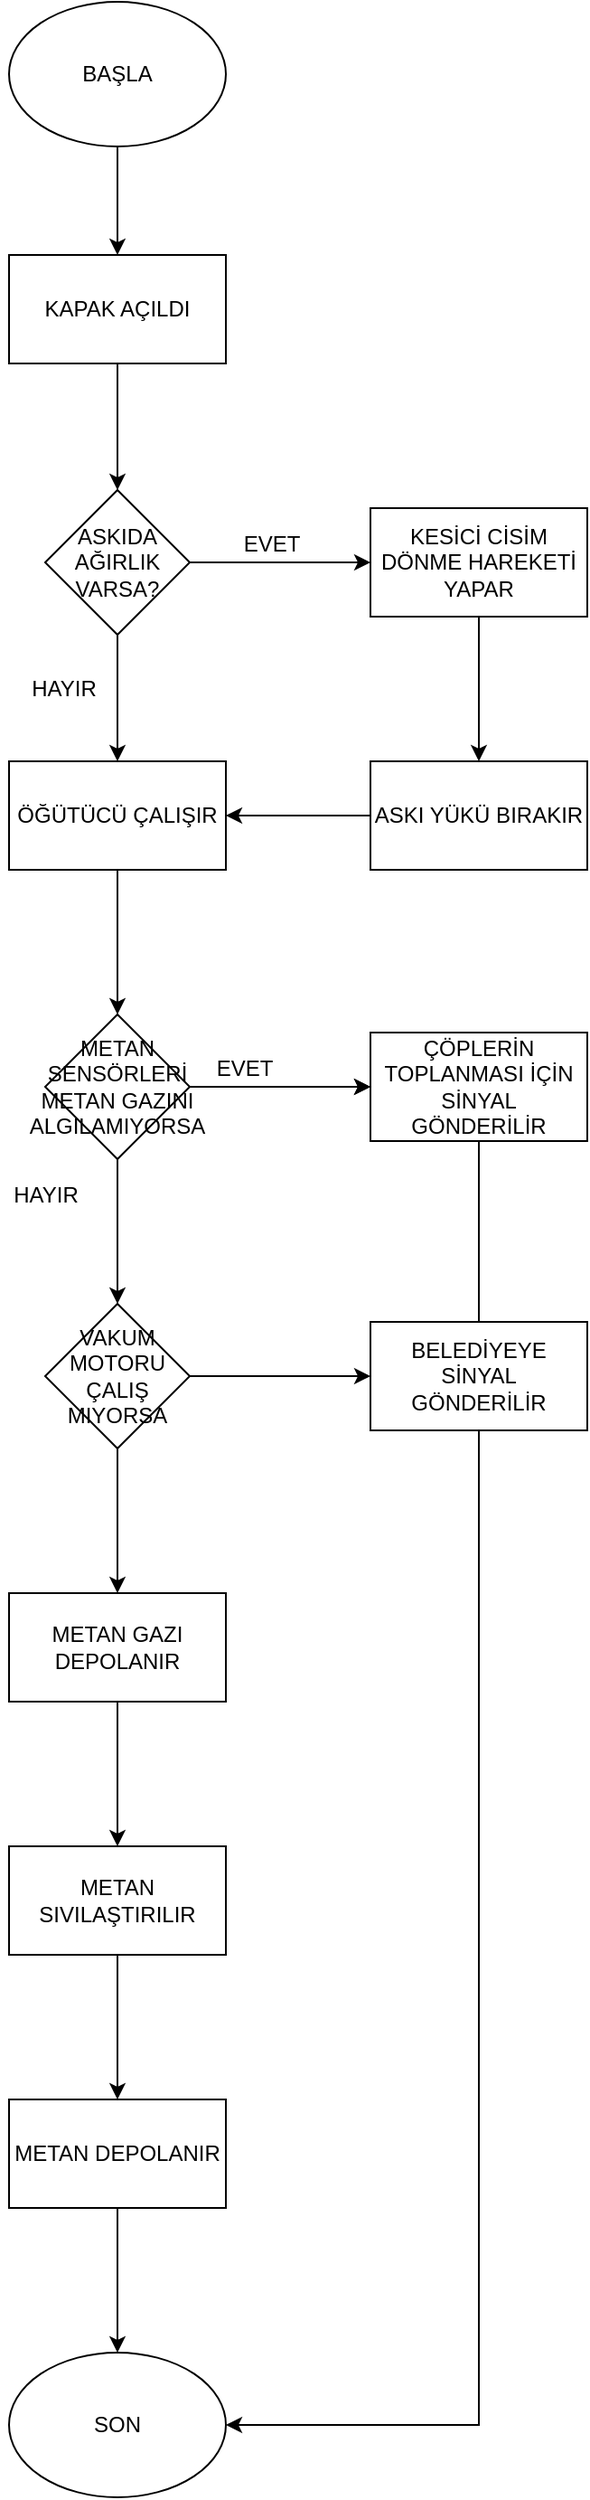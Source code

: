 <mxfile version="18.0.1" type="github">
  <diagram id="WAd6fbyraIBxRGWLp2v_" name="Page-1">
    <mxGraphModel dx="1085" dy="603" grid="1" gridSize="10" guides="1" tooltips="1" connect="1" arrows="1" fold="1" page="1" pageScale="1" pageWidth="827" pageHeight="1169" math="0" shadow="0">
      <root>
        <mxCell id="0" />
        <mxCell id="1" parent="0" />
        <mxCell id="XMs5omwy2i8FgqJ19u3q-4" value="" style="edgeStyle=orthogonalEdgeStyle;rounded=0;orthogonalLoop=1;jettySize=auto;html=1;" edge="1" parent="1" source="XMs5omwy2i8FgqJ19u3q-2" target="XMs5omwy2i8FgqJ19u3q-5">
          <mxGeometry relative="1" as="geometry">
            <mxPoint x="380" y="120" as="targetPoint" />
            <Array as="points" />
          </mxGeometry>
        </mxCell>
        <mxCell id="XMs5omwy2i8FgqJ19u3q-2" value="BAŞLA" style="ellipse;whiteSpace=wrap;html=1;" vertex="1" parent="1">
          <mxGeometry x="320" width="120" height="80" as="geometry" />
        </mxCell>
        <mxCell id="XMs5omwy2i8FgqJ19u3q-7" value="" style="edgeStyle=orthogonalEdgeStyle;rounded=0;orthogonalLoop=1;jettySize=auto;html=1;" edge="1" parent="1" source="XMs5omwy2i8FgqJ19u3q-5" target="XMs5omwy2i8FgqJ19u3q-6">
          <mxGeometry relative="1" as="geometry" />
        </mxCell>
        <mxCell id="XMs5omwy2i8FgqJ19u3q-5" value="KAPAK AÇILDI" style="rounded=0;whiteSpace=wrap;html=1;" vertex="1" parent="1">
          <mxGeometry x="320" y="140" width="120" height="60" as="geometry" />
        </mxCell>
        <mxCell id="XMs5omwy2i8FgqJ19u3q-9" value="" style="edgeStyle=orthogonalEdgeStyle;rounded=0;orthogonalLoop=1;jettySize=auto;html=1;" edge="1" parent="1" source="XMs5omwy2i8FgqJ19u3q-6" target="XMs5omwy2i8FgqJ19u3q-8">
          <mxGeometry relative="1" as="geometry" />
        </mxCell>
        <mxCell id="XMs5omwy2i8FgqJ19u3q-14" value="" style="edgeStyle=orthogonalEdgeStyle;rounded=0;orthogonalLoop=1;jettySize=auto;html=1;" edge="1" parent="1" source="XMs5omwy2i8FgqJ19u3q-6" target="XMs5omwy2i8FgqJ19u3q-13">
          <mxGeometry relative="1" as="geometry" />
        </mxCell>
        <mxCell id="XMs5omwy2i8FgqJ19u3q-6" value="ASKIDA AĞIRLIK VARSA?" style="rhombus;whiteSpace=wrap;html=1;" vertex="1" parent="1">
          <mxGeometry x="340" y="270" width="80" height="80" as="geometry" />
        </mxCell>
        <mxCell id="XMs5omwy2i8FgqJ19u3q-12" value="" style="edgeStyle=orthogonalEdgeStyle;rounded=0;orthogonalLoop=1;jettySize=auto;html=1;" edge="1" parent="1" source="XMs5omwy2i8FgqJ19u3q-8" target="XMs5omwy2i8FgqJ19u3q-11">
          <mxGeometry relative="1" as="geometry" />
        </mxCell>
        <mxCell id="XMs5omwy2i8FgqJ19u3q-8" value="&lt;span style=&quot;&quot;&gt;KESİCİ CİSİM DÖNME HAREKETİ YAPAR&lt;/span&gt;" style="whiteSpace=wrap;html=1;" vertex="1" parent="1">
          <mxGeometry x="520" y="280" width="120" height="60" as="geometry" />
        </mxCell>
        <mxCell id="XMs5omwy2i8FgqJ19u3q-10" value="EVET" style="text;html=1;align=center;verticalAlign=middle;resizable=0;points=[];autosize=1;strokeColor=none;fillColor=none;" vertex="1" parent="1">
          <mxGeometry x="440" y="290" width="50" height="20" as="geometry" />
        </mxCell>
        <mxCell id="XMs5omwy2i8FgqJ19u3q-16" value="" style="edgeStyle=orthogonalEdgeStyle;rounded=0;orthogonalLoop=1;jettySize=auto;html=1;" edge="1" parent="1" source="XMs5omwy2i8FgqJ19u3q-11" target="XMs5omwy2i8FgqJ19u3q-13">
          <mxGeometry relative="1" as="geometry" />
        </mxCell>
        <mxCell id="XMs5omwy2i8FgqJ19u3q-11" value="ASKI YÜKÜ BIRAKIR" style="whiteSpace=wrap;html=1;" vertex="1" parent="1">
          <mxGeometry x="520" y="420" width="120" height="60" as="geometry" />
        </mxCell>
        <mxCell id="XMs5omwy2i8FgqJ19u3q-20" value="" style="edgeStyle=orthogonalEdgeStyle;rounded=0;orthogonalLoop=1;jettySize=auto;html=1;" edge="1" parent="1" source="XMs5omwy2i8FgqJ19u3q-13">
          <mxGeometry relative="1" as="geometry">
            <mxPoint x="380" y="560" as="targetPoint" />
          </mxGeometry>
        </mxCell>
        <mxCell id="XMs5omwy2i8FgqJ19u3q-13" value="ÖĞÜTÜCÜ ÇALIŞIR" style="whiteSpace=wrap;html=1;" vertex="1" parent="1">
          <mxGeometry x="320" y="420" width="120" height="60" as="geometry" />
        </mxCell>
        <mxCell id="XMs5omwy2i8FgqJ19u3q-18" value="HAYIR" style="text;html=1;align=center;verticalAlign=middle;resizable=0;points=[];autosize=1;strokeColor=none;fillColor=none;" vertex="1" parent="1">
          <mxGeometry x="325" y="370" width="50" height="20" as="geometry" />
        </mxCell>
        <mxCell id="XMs5omwy2i8FgqJ19u3q-53" value="" style="edgeStyle=orthogonalEdgeStyle;rounded=0;orthogonalLoop=1;jettySize=auto;html=1;" edge="1" parent="1" source="XMs5omwy2i8FgqJ19u3q-23" target="XMs5omwy2i8FgqJ19u3q-38">
          <mxGeometry relative="1" as="geometry" />
        </mxCell>
        <mxCell id="XMs5omwy2i8FgqJ19u3q-23" value="METAN SIVILAŞTIRILIR" style="rounded=0;whiteSpace=wrap;html=1;" vertex="1" parent="1">
          <mxGeometry x="320" y="1020" width="120" height="60" as="geometry" />
        </mxCell>
        <mxCell id="XMs5omwy2i8FgqJ19u3q-25" value="SON" style="ellipse;whiteSpace=wrap;html=1;" vertex="1" parent="1">
          <mxGeometry x="320" y="1300" width="120" height="80" as="geometry" />
        </mxCell>
        <mxCell id="XMs5omwy2i8FgqJ19u3q-29" value="" style="edgeStyle=orthogonalEdgeStyle;rounded=0;orthogonalLoop=1;jettySize=auto;html=1;" edge="1" parent="1" source="XMs5omwy2i8FgqJ19u3q-27" target="XMs5omwy2i8FgqJ19u3q-28">
          <mxGeometry relative="1" as="geometry" />
        </mxCell>
        <mxCell id="XMs5omwy2i8FgqJ19u3q-30" value="" style="edgeStyle=orthogonalEdgeStyle;rounded=0;orthogonalLoop=1;jettySize=auto;html=1;" edge="1" parent="1" source="XMs5omwy2i8FgqJ19u3q-27" target="XMs5omwy2i8FgqJ19u3q-28">
          <mxGeometry relative="1" as="geometry" />
        </mxCell>
        <mxCell id="XMs5omwy2i8FgqJ19u3q-50" value="" style="edgeStyle=orthogonalEdgeStyle;rounded=0;orthogonalLoop=1;jettySize=auto;html=1;" edge="1" parent="1" source="XMs5omwy2i8FgqJ19u3q-27" target="XMs5omwy2i8FgqJ19u3q-47">
          <mxGeometry relative="1" as="geometry" />
        </mxCell>
        <mxCell id="XMs5omwy2i8FgqJ19u3q-27" value="METAN SENSÖRLERİ METAN GAZINI ALGILAMIYORSA" style="rhombus;whiteSpace=wrap;html=1;" vertex="1" parent="1">
          <mxGeometry x="340" y="560" width="80" height="80" as="geometry" />
        </mxCell>
        <mxCell id="XMs5omwy2i8FgqJ19u3q-28" value="ÇÖPLERİN TOPLANMASI İÇİN SİNYAL GÖNDERİLİR" style="whiteSpace=wrap;html=1;" vertex="1" parent="1">
          <mxGeometry x="520" y="570" width="120" height="60" as="geometry" />
        </mxCell>
        <mxCell id="XMs5omwy2i8FgqJ19u3q-31" value="EVET" style="text;html=1;align=center;verticalAlign=middle;resizable=0;points=[];autosize=1;strokeColor=none;fillColor=none;" vertex="1" parent="1">
          <mxGeometry x="425" y="580" width="50" height="20" as="geometry" />
        </mxCell>
        <mxCell id="XMs5omwy2i8FgqJ19u3q-32" value="HAYIR" style="text;html=1;align=center;verticalAlign=middle;resizable=0;points=[];autosize=1;strokeColor=none;fillColor=none;" vertex="1" parent="1">
          <mxGeometry x="315" y="650" width="50" height="20" as="geometry" />
        </mxCell>
        <mxCell id="XMs5omwy2i8FgqJ19u3q-52" value="" style="edgeStyle=orthogonalEdgeStyle;rounded=0;orthogonalLoop=1;jettySize=auto;html=1;" edge="1" parent="1" source="XMs5omwy2i8FgqJ19u3q-33" target="XMs5omwy2i8FgqJ19u3q-23">
          <mxGeometry relative="1" as="geometry" />
        </mxCell>
        <mxCell id="XMs5omwy2i8FgqJ19u3q-33" value="METAN GAZI DEPOLANIR" style="whiteSpace=wrap;html=1;" vertex="1" parent="1">
          <mxGeometry x="320" y="880" width="120" height="60" as="geometry" />
        </mxCell>
        <mxCell id="XMs5omwy2i8FgqJ19u3q-54" value="" style="edgeStyle=orthogonalEdgeStyle;rounded=0;orthogonalLoop=1;jettySize=auto;html=1;" edge="1" parent="1" source="XMs5omwy2i8FgqJ19u3q-38" target="XMs5omwy2i8FgqJ19u3q-25">
          <mxGeometry relative="1" as="geometry" />
        </mxCell>
        <mxCell id="XMs5omwy2i8FgqJ19u3q-38" value="METAN DEPOLANIR" style="whiteSpace=wrap;html=1;rounded=0;" vertex="1" parent="1">
          <mxGeometry x="320" y="1160" width="120" height="60" as="geometry" />
        </mxCell>
        <mxCell id="XMs5omwy2i8FgqJ19u3q-51" value="" style="edgeStyle=orthogonalEdgeStyle;rounded=0;orthogonalLoop=1;jettySize=auto;html=1;" edge="1" parent="1" source="XMs5omwy2i8FgqJ19u3q-47" target="XMs5omwy2i8FgqJ19u3q-33">
          <mxGeometry relative="1" as="geometry" />
        </mxCell>
        <mxCell id="XMs5omwy2i8FgqJ19u3q-56" value="" style="edgeStyle=orthogonalEdgeStyle;rounded=0;orthogonalLoop=1;jettySize=auto;html=1;" edge="1" parent="1" source="XMs5omwy2i8FgqJ19u3q-47" target="XMs5omwy2i8FgqJ19u3q-55">
          <mxGeometry relative="1" as="geometry" />
        </mxCell>
        <mxCell id="XMs5omwy2i8FgqJ19u3q-47" value="VAKUM MOTORU ÇALIŞ MIYORSA" style="rhombus;whiteSpace=wrap;html=1;" vertex="1" parent="1">
          <mxGeometry x="340" y="720" width="80" height="80" as="geometry" />
        </mxCell>
        <mxCell id="XMs5omwy2i8FgqJ19u3q-59" style="edgeStyle=orthogonalEdgeStyle;rounded=0;orthogonalLoop=1;jettySize=auto;html=1;entryX=1;entryY=0.5;entryDx=0;entryDy=0;" edge="1" parent="1" source="XMs5omwy2i8FgqJ19u3q-55" target="XMs5omwy2i8FgqJ19u3q-25">
          <mxGeometry relative="1" as="geometry">
            <mxPoint x="530" y="1340" as="targetPoint" />
            <Array as="points">
              <mxPoint x="580" y="1340" />
            </Array>
          </mxGeometry>
        </mxCell>
        <mxCell id="XMs5omwy2i8FgqJ19u3q-55" value="BELEDİYEYE SİNYAL GÖNDERİLİR" style="whiteSpace=wrap;html=1;" vertex="1" parent="1">
          <mxGeometry x="520" y="730" width="120" height="60" as="geometry" />
        </mxCell>
        <mxCell id="XMs5omwy2i8FgqJ19u3q-58" value="" style="endArrow=none;html=1;rounded=0;exitX=0.5;exitY=0;exitDx=0;exitDy=0;entryX=0.5;entryY=1;entryDx=0;entryDy=0;" edge="1" parent="1" source="XMs5omwy2i8FgqJ19u3q-55" target="XMs5omwy2i8FgqJ19u3q-28">
          <mxGeometry width="50" height="50" relative="1" as="geometry">
            <mxPoint x="579.38" y="700" as="sourcePoint" />
            <mxPoint x="579" y="640" as="targetPoint" />
          </mxGeometry>
        </mxCell>
      </root>
    </mxGraphModel>
  </diagram>
</mxfile>
